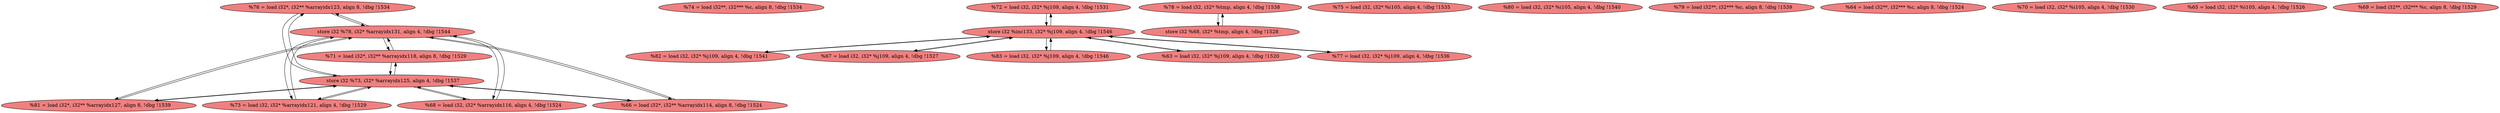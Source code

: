 
digraph G {


node2714 [fillcolor=lightcoral,label="  %76 = load i32*, i32** %arrayidx123, align 8, !dbg !1534",shape=ellipse,style=filled ]
node2711 [fillcolor=lightcoral,label="  %74 = load i32**, i32*** %c, align 8, !dbg !1534",shape=ellipse,style=filled ]
node2709 [fillcolor=lightcoral,label="  %72 = load i32, i32* %j109, align 4, !dbg !1531",shape=ellipse,style=filled ]
node2697 [fillcolor=lightcoral,label="  %78 = load i32, i32* %tmp, align 4, !dbg !1538",shape=ellipse,style=filled ]
node2715 [fillcolor=lightcoral,label="  %75 = load i32, i32* %i105, align 4, !dbg !1535",shape=ellipse,style=filled ]
node2695 [fillcolor=lightcoral,label="  %80 = load i32, i32* %i105, align 4, !dbg !1540",shape=ellipse,style=filled ]
node2713 [fillcolor=lightcoral,label="  %73 = load i32, i32* %arrayidx121, align 4, !dbg !1529",shape=ellipse,style=filled ]
node2699 [fillcolor=lightcoral,label="  %68 = load i32, i32* %arrayidx116, align 4, !dbg !1524",shape=ellipse,style=filled ]
node2694 [fillcolor=lightcoral,label="  %82 = load i32, i32* %j109, align 4, !dbg !1541",shape=ellipse,style=filled ]
node2700 [fillcolor=lightcoral,label="  %66 = load i32*, i32** %arrayidx114, align 8, !dbg !1524",shape=ellipse,style=filled ]
node2692 [fillcolor=lightcoral,label="  store i32 %inc133, i32* %j109, align 4, !dbg !1546",shape=ellipse,style=filled ]
node2696 [fillcolor=lightcoral,label="  %79 = load i32**, i32*** %c, align 8, !dbg !1539",shape=ellipse,style=filled ]
node2705 [fillcolor=lightcoral,label="  store i32 %78, i32* %arrayidx131, align 4, !dbg !1544",shape=ellipse,style=filled ]
node2693 [fillcolor=lightcoral,label="  %81 = load i32*, i32** %arrayidx127, align 8, !dbg !1539",shape=ellipse,style=filled ]
node2712 [fillcolor=lightcoral,label="  %71 = load i32*, i32** %arrayidx118, align 8, !dbg !1529",shape=ellipse,style=filled ]
node2698 [fillcolor=lightcoral,label="  %67 = load i32, i32* %j109, align 4, !dbg !1527",shape=ellipse,style=filled ]
node2702 [fillcolor=lightcoral,label="  %83 = load i32, i32* %j109, align 4, !dbg !1546",shape=ellipse,style=filled ]
node2701 [fillcolor=lightcoral,label="  %63 = load i32, i32* %j109, align 4, !dbg !1520",shape=ellipse,style=filled ]
node2703 [fillcolor=lightcoral,label="  %64 = load i32**, i32*** %c, align 8, !dbg !1524",shape=ellipse,style=filled ]
node2707 [fillcolor=lightcoral,label="  store i32 %73, i32* %arrayidx125, align 4, !dbg !1537",shape=ellipse,style=filled ]
node2710 [fillcolor=lightcoral,label="  %70 = load i32, i32* %i105, align 4, !dbg !1530",shape=ellipse,style=filled ]
node2704 [fillcolor=lightcoral,label="  %65 = load i32, i32* %i105, align 4, !dbg !1526",shape=ellipse,style=filled ]
node2716 [fillcolor=lightcoral,label="  %77 = load i32, i32* %j109, align 4, !dbg !1536",shape=ellipse,style=filled ]
node2708 [fillcolor=lightcoral,label="  %69 = load i32**, i32*** %c, align 8, !dbg !1529",shape=ellipse,style=filled ]
node2706 [fillcolor=lightcoral,label="  store i32 %68, i32* %tmp, align 4, !dbg !1528",shape=ellipse,style=filled ]

node2713->node2707 [ ]
node2707->node2713 [ ]
node2706->node2697 [ ]
node2692->node2698 [ ]
node2701->node2692 [ ]
node2707->node2712 [ ]
node2705->node2712 [ ]
node2698->node2692 [ ]
node2705->node2693 [ ]
node2693->node2705 [ ]
node2697->node2706 [ ]
node2714->node2707 [ ]
node2700->node2705 [ ]
node2707->node2700 [ ]
node2699->node2705 [ ]
node2705->node2714 [ ]
node2712->node2707 [ ]
node2713->node2705 [ ]
node2707->node2693 [ ]
node2692->node2702 [ ]
node2705->node2699 [ ]
node2707->node2714 [ ]
node2699->node2707 [ ]
node2707->node2699 [ ]
node2700->node2707 [ ]
node2694->node2692 [ ]
node2714->node2705 [ ]
node2692->node2694 [ ]
node2693->node2707 [ ]
node2716->node2692 [ ]
node2692->node2716 [ ]
node2705->node2700 [ ]
node2702->node2692 [ ]
node2692->node2701 [ ]
node2705->node2713 [ ]
node2692->node2709 [ ]
node2709->node2692 [ ]
node2712->node2705 [ ]


}
